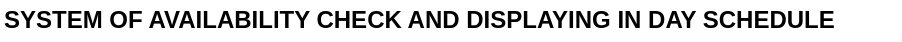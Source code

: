 <mxfile version="10.6.3" type="github"><diagram id="tydfOXy4kpID_CfSQPtc" name="Page-1"><mxGraphModel dx="1182" dy="617" grid="1" gridSize="10" guides="1" tooltips="1" connect="1" arrows="1" fold="1" page="1" pageScale="1" pageWidth="1500" pageHeight="1400" math="0" shadow="0"><root><mxCell id="0"/><mxCell id="1" parent="0"/><mxCell id="x2nA7o0y6gq5V2AK4fix-1" value="&lt;b&gt;SYSTEM OF AVAILABILITY CHECK AND DISPLAYING IN DAY SCHEDULE&lt;/b&gt;" style="text;html=1;resizable=0;points=[];autosize=1;align=left;verticalAlign=top;spacingTop=-4;" vertex="1" parent="1"><mxGeometry x="47" y="19" width="450" height="20" as="geometry"/></mxCell></root></mxGraphModel></diagram></mxfile>